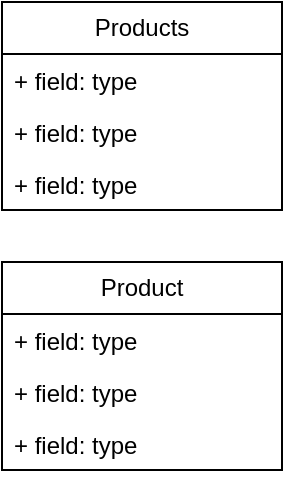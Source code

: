 <mxfile version="22.0.0" type="device">
  <diagram id="C5RBs43oDa-KdzZeNtuy" name="Page-1">
    <mxGraphModel dx="989" dy="521" grid="1" gridSize="10" guides="1" tooltips="1" connect="1" arrows="1" fold="1" page="1" pageScale="1" pageWidth="827" pageHeight="1169" math="0" shadow="0">
      <root>
        <mxCell id="WIyWlLk6GJQsqaUBKTNV-0" />
        <mxCell id="WIyWlLk6GJQsqaUBKTNV-1" parent="WIyWlLk6GJQsqaUBKTNV-0" />
        <mxCell id="YEDx4eNUq3vzELghcdCN-0" value="Products" style="swimlane;fontStyle=0;childLayout=stackLayout;horizontal=1;startSize=26;fillColor=none;horizontalStack=0;resizeParent=1;resizeParentMax=0;resizeLast=0;collapsible=1;marginBottom=0;whiteSpace=wrap;html=1;" vertex="1" parent="WIyWlLk6GJQsqaUBKTNV-1">
          <mxGeometry x="180" y="330" width="140" height="104" as="geometry" />
        </mxCell>
        <mxCell id="YEDx4eNUq3vzELghcdCN-1" value="+ field: type" style="text;strokeColor=none;fillColor=none;align=left;verticalAlign=top;spacingLeft=4;spacingRight=4;overflow=hidden;rotatable=0;points=[[0,0.5],[1,0.5]];portConstraint=eastwest;whiteSpace=wrap;html=1;" vertex="1" parent="YEDx4eNUq3vzELghcdCN-0">
          <mxGeometry y="26" width="140" height="26" as="geometry" />
        </mxCell>
        <mxCell id="YEDx4eNUq3vzELghcdCN-2" value="+ field: type" style="text;strokeColor=none;fillColor=none;align=left;verticalAlign=top;spacingLeft=4;spacingRight=4;overflow=hidden;rotatable=0;points=[[0,0.5],[1,0.5]];portConstraint=eastwest;whiteSpace=wrap;html=1;" vertex="1" parent="YEDx4eNUq3vzELghcdCN-0">
          <mxGeometry y="52" width="140" height="26" as="geometry" />
        </mxCell>
        <mxCell id="YEDx4eNUq3vzELghcdCN-3" value="+ field: type" style="text;strokeColor=none;fillColor=none;align=left;verticalAlign=top;spacingLeft=4;spacingRight=4;overflow=hidden;rotatable=0;points=[[0,0.5],[1,0.5]];portConstraint=eastwest;whiteSpace=wrap;html=1;" vertex="1" parent="YEDx4eNUq3vzELghcdCN-0">
          <mxGeometry y="78" width="140" height="26" as="geometry" />
        </mxCell>
        <mxCell id="YEDx4eNUq3vzELghcdCN-4" value="Product" style="swimlane;fontStyle=0;childLayout=stackLayout;horizontal=1;startSize=26;fillColor=none;horizontalStack=0;resizeParent=1;resizeParentMax=0;resizeLast=0;collapsible=1;marginBottom=0;whiteSpace=wrap;html=1;" vertex="1" parent="WIyWlLk6GJQsqaUBKTNV-1">
          <mxGeometry x="180" y="460" width="140" height="104" as="geometry" />
        </mxCell>
        <mxCell id="YEDx4eNUq3vzELghcdCN-5" value="+ field: type" style="text;strokeColor=none;fillColor=none;align=left;verticalAlign=top;spacingLeft=4;spacingRight=4;overflow=hidden;rotatable=0;points=[[0,0.5],[1,0.5]];portConstraint=eastwest;whiteSpace=wrap;html=1;" vertex="1" parent="YEDx4eNUq3vzELghcdCN-4">
          <mxGeometry y="26" width="140" height="26" as="geometry" />
        </mxCell>
        <mxCell id="YEDx4eNUq3vzELghcdCN-6" value="+ field: type" style="text;strokeColor=none;fillColor=none;align=left;verticalAlign=top;spacingLeft=4;spacingRight=4;overflow=hidden;rotatable=0;points=[[0,0.5],[1,0.5]];portConstraint=eastwest;whiteSpace=wrap;html=1;" vertex="1" parent="YEDx4eNUq3vzELghcdCN-4">
          <mxGeometry y="52" width="140" height="26" as="geometry" />
        </mxCell>
        <mxCell id="YEDx4eNUq3vzELghcdCN-7" value="+ field: type" style="text;strokeColor=none;fillColor=none;align=left;verticalAlign=top;spacingLeft=4;spacingRight=4;overflow=hidden;rotatable=0;points=[[0,0.5],[1,0.5]];portConstraint=eastwest;whiteSpace=wrap;html=1;" vertex="1" parent="YEDx4eNUq3vzELghcdCN-4">
          <mxGeometry y="78" width="140" height="26" as="geometry" />
        </mxCell>
      </root>
    </mxGraphModel>
  </diagram>
</mxfile>
